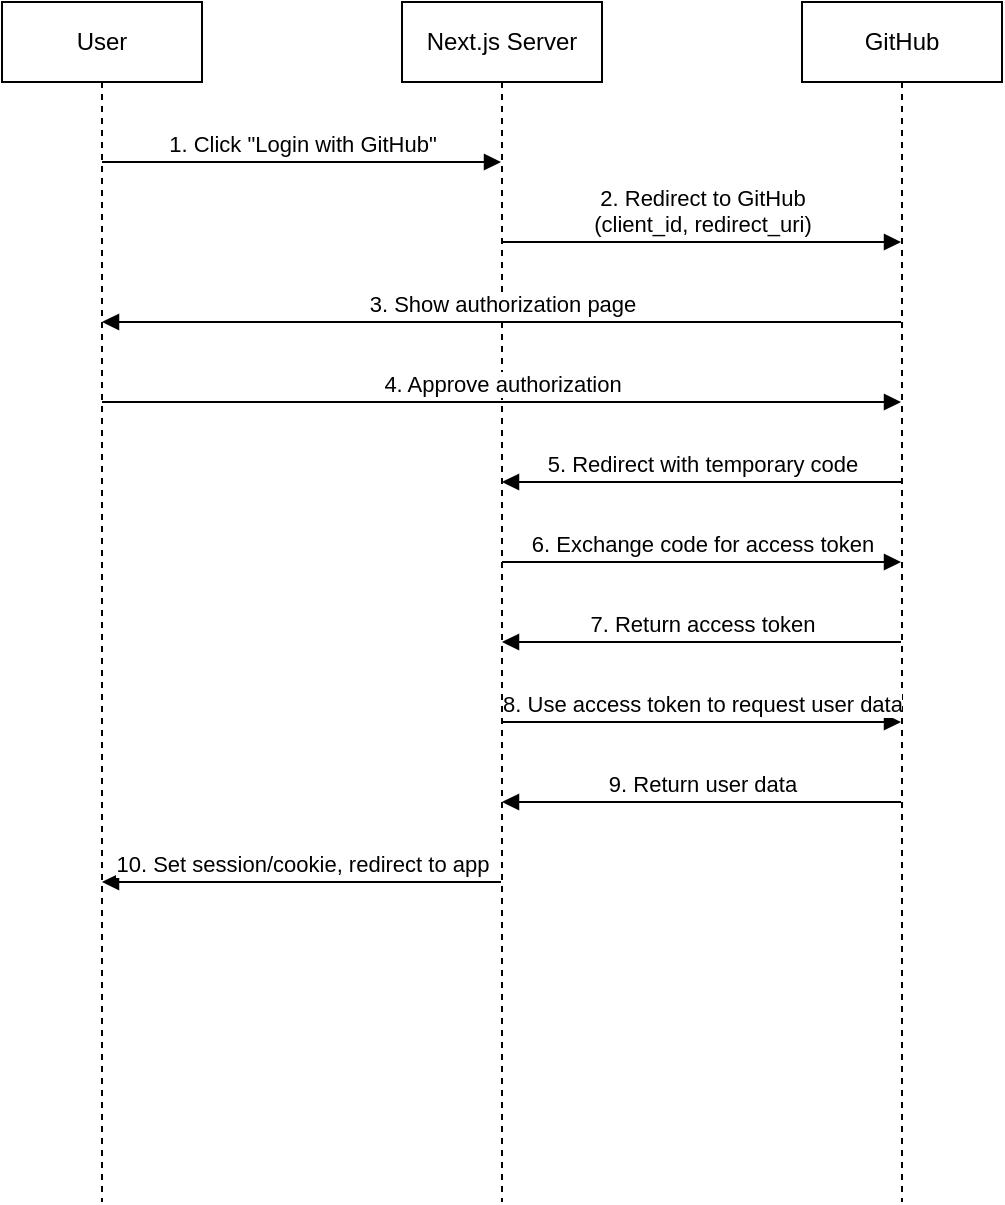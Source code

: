 <mxfile version="24.7.8">
  <diagram name="Page-1" id="f-HWBqEjurAk2IqYQS52">
    <mxGraphModel dx="1203" dy="676" grid="1" gridSize="10" guides="1" tooltips="1" connect="1" arrows="1" fold="1" page="1" pageScale="1" pageWidth="850" pageHeight="1100" math="0" shadow="0">
      <root>
        <mxCell id="0" />
        <mxCell id="1" parent="0" />
        <mxCell id="pCh7YzgKV_ZC_FBBhEco-5" value="User" style="shape=umlLifeline;perimeter=lifelinePerimeter;whiteSpace=wrap;html=1;container=1;collapsible=0;recursiveResize=0;outlineConnect=0;" vertex="1" parent="1">
          <mxGeometry x="120" y="80" width="100" height="600" as="geometry" />
        </mxCell>
        <mxCell id="pCh7YzgKV_ZC_FBBhEco-6" value="Next.js Server" style="shape=umlLifeline;perimeter=lifelinePerimeter;whiteSpace=wrap;html=1;container=1;collapsible=0;recursiveResize=0;outlineConnect=0;" vertex="1" parent="1">
          <mxGeometry x="320" y="80" width="100" height="600" as="geometry" />
        </mxCell>
        <mxCell id="pCh7YzgKV_ZC_FBBhEco-7" value="GitHub" style="shape=umlLifeline;perimeter=lifelinePerimeter;whiteSpace=wrap;html=1;container=1;collapsible=0;recursiveResize=0;outlineConnect=0;" vertex="1" parent="1">
          <mxGeometry x="520" y="80" width="100" height="600" as="geometry" />
        </mxCell>
        <mxCell id="pCh7YzgKV_ZC_FBBhEco-8" value="1. Click &quot;Login with GitHub&quot;" style="html=1;verticalAlign=bottom;endArrow=block;" edge="1" parent="1" source="pCh7YzgKV_ZC_FBBhEco-5" target="pCh7YzgKV_ZC_FBBhEco-6">
          <mxGeometry width="80" relative="1" as="geometry">
            <mxPoint x="170" y="160" as="sourcePoint" />
            <mxPoint x="250" y="160" as="targetPoint" />
            <Array as="points">
              <mxPoint x="250" y="160" />
            </Array>
          </mxGeometry>
        </mxCell>
        <mxCell id="pCh7YzgKV_ZC_FBBhEco-9" value="2. Redirect to GitHub&#xa;(client_id, redirect_uri)" style="html=1;verticalAlign=bottom;endArrow=block;" edge="1" parent="1" source="pCh7YzgKV_ZC_FBBhEco-6" target="pCh7YzgKV_ZC_FBBhEco-7">
          <mxGeometry width="80" relative="1" as="geometry">
            <mxPoint x="370" y="200" as="sourcePoint" />
            <mxPoint x="450" y="200" as="targetPoint" />
            <Array as="points">
              <mxPoint x="450" y="200" />
            </Array>
          </mxGeometry>
        </mxCell>
        <mxCell id="pCh7YzgKV_ZC_FBBhEco-10" value="3. Show authorization page" style="html=1;verticalAlign=bottom;endArrow=block;" edge="1" parent="1" source="pCh7YzgKV_ZC_FBBhEco-7" target="pCh7YzgKV_ZC_FBBhEco-5">
          <mxGeometry width="80" relative="1" as="geometry">
            <mxPoint x="570" y="240" as="sourcePoint" />
            <mxPoint x="170" y="240" as="targetPoint" />
            <Array as="points">
              <mxPoint x="370" y="240" />
            </Array>
          </mxGeometry>
        </mxCell>
        <mxCell id="pCh7YzgKV_ZC_FBBhEco-11" value="4. Approve authorization" style="html=1;verticalAlign=bottom;endArrow=block;" edge="1" parent="1" source="pCh7YzgKV_ZC_FBBhEco-5" target="pCh7YzgKV_ZC_FBBhEco-7">
          <mxGeometry width="80" relative="1" as="geometry">
            <mxPoint x="170" y="280" as="sourcePoint" />
            <mxPoint x="570" y="280" as="targetPoint" />
            <Array as="points">
              <mxPoint x="370" y="280" />
            </Array>
          </mxGeometry>
        </mxCell>
        <mxCell id="pCh7YzgKV_ZC_FBBhEco-12" value="5. Redirect with temporary code" style="html=1;verticalAlign=bottom;endArrow=block;" edge="1" parent="1" source="pCh7YzgKV_ZC_FBBhEco-7" target="pCh7YzgKV_ZC_FBBhEco-6">
          <mxGeometry width="80" relative="1" as="geometry">
            <mxPoint x="570" y="320" as="sourcePoint" />
            <mxPoint x="370" y="320" as="targetPoint" />
            <Array as="points">
              <mxPoint x="470" y="320" />
            </Array>
          </mxGeometry>
        </mxCell>
        <mxCell id="pCh7YzgKV_ZC_FBBhEco-13" value="6. Exchange code for access token" style="html=1;verticalAlign=bottom;endArrow=block;" edge="1" parent="1" source="pCh7YzgKV_ZC_FBBhEco-6" target="pCh7YzgKV_ZC_FBBhEco-7">
          <mxGeometry width="80" relative="1" as="geometry">
            <mxPoint x="370" y="360" as="sourcePoint" />
            <mxPoint x="570" y="360" as="targetPoint" />
            <Array as="points">
              <mxPoint x="470" y="360" />
            </Array>
          </mxGeometry>
        </mxCell>
        <mxCell id="pCh7YzgKV_ZC_FBBhEco-14" value="7. Return access token" style="html=1;verticalAlign=bottom;endArrow=block;" edge="1" parent="1" source="pCh7YzgKV_ZC_FBBhEco-7" target="pCh7YzgKV_ZC_FBBhEco-6">
          <mxGeometry width="80" relative="1" as="geometry">
            <mxPoint x="570" y="400" as="sourcePoint" />
            <mxPoint x="370" y="400" as="targetPoint" />
            <Array as="points">
              <mxPoint x="470" y="400" />
            </Array>
          </mxGeometry>
        </mxCell>
        <mxCell id="pCh7YzgKV_ZC_FBBhEco-15" value="8. Use access token to request user data" style="html=1;verticalAlign=bottom;endArrow=block;" edge="1" parent="1" source="pCh7YzgKV_ZC_FBBhEco-6" target="pCh7YzgKV_ZC_FBBhEco-7">
          <mxGeometry width="80" relative="1" as="geometry">
            <mxPoint x="370" y="440" as="sourcePoint" />
            <mxPoint x="570" y="440" as="targetPoint" />
            <Array as="points">
              <mxPoint x="470" y="440" />
            </Array>
          </mxGeometry>
        </mxCell>
        <mxCell id="pCh7YzgKV_ZC_FBBhEco-16" value="9. Return user data" style="html=1;verticalAlign=bottom;endArrow=block;" edge="1" parent="1" source="pCh7YzgKV_ZC_FBBhEco-7" target="pCh7YzgKV_ZC_FBBhEco-6">
          <mxGeometry width="80" relative="1" as="geometry">
            <mxPoint x="570" y="480" as="sourcePoint" />
            <mxPoint x="370" y="480" as="targetPoint" />
            <Array as="points">
              <mxPoint x="470" y="480" />
            </Array>
          </mxGeometry>
        </mxCell>
        <mxCell id="pCh7YzgKV_ZC_FBBhEco-17" value="10. Set session/cookie, redirect to app" style="html=1;verticalAlign=bottom;endArrow=block;" edge="1" parent="1" source="pCh7YzgKV_ZC_FBBhEco-6" target="pCh7YzgKV_ZC_FBBhEco-5">
          <mxGeometry width="80" relative="1" as="geometry">
            <mxPoint x="370" y="520" as="sourcePoint" />
            <mxPoint x="170" y="520" as="targetPoint" />
            <Array as="points">
              <mxPoint x="270" y="520" />
            </Array>
          </mxGeometry>
        </mxCell>
      </root>
    </mxGraphModel>
  </diagram>
</mxfile>
